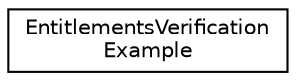 digraph "Graphical Class Hierarchy"
{
  edge [fontname="Helvetica",fontsize="10",labelfontname="Helvetica",labelfontsize="10"];
  node [fontname="Helvetica",fontsize="10",shape=record];
  rankdir="LR";
  Node1 [label="EntitlementsVerification\lExample",height=0.2,width=0.4,color="black", fillcolor="white", style="filled",URL="$class_entitlements_verification_example.html"];
}
